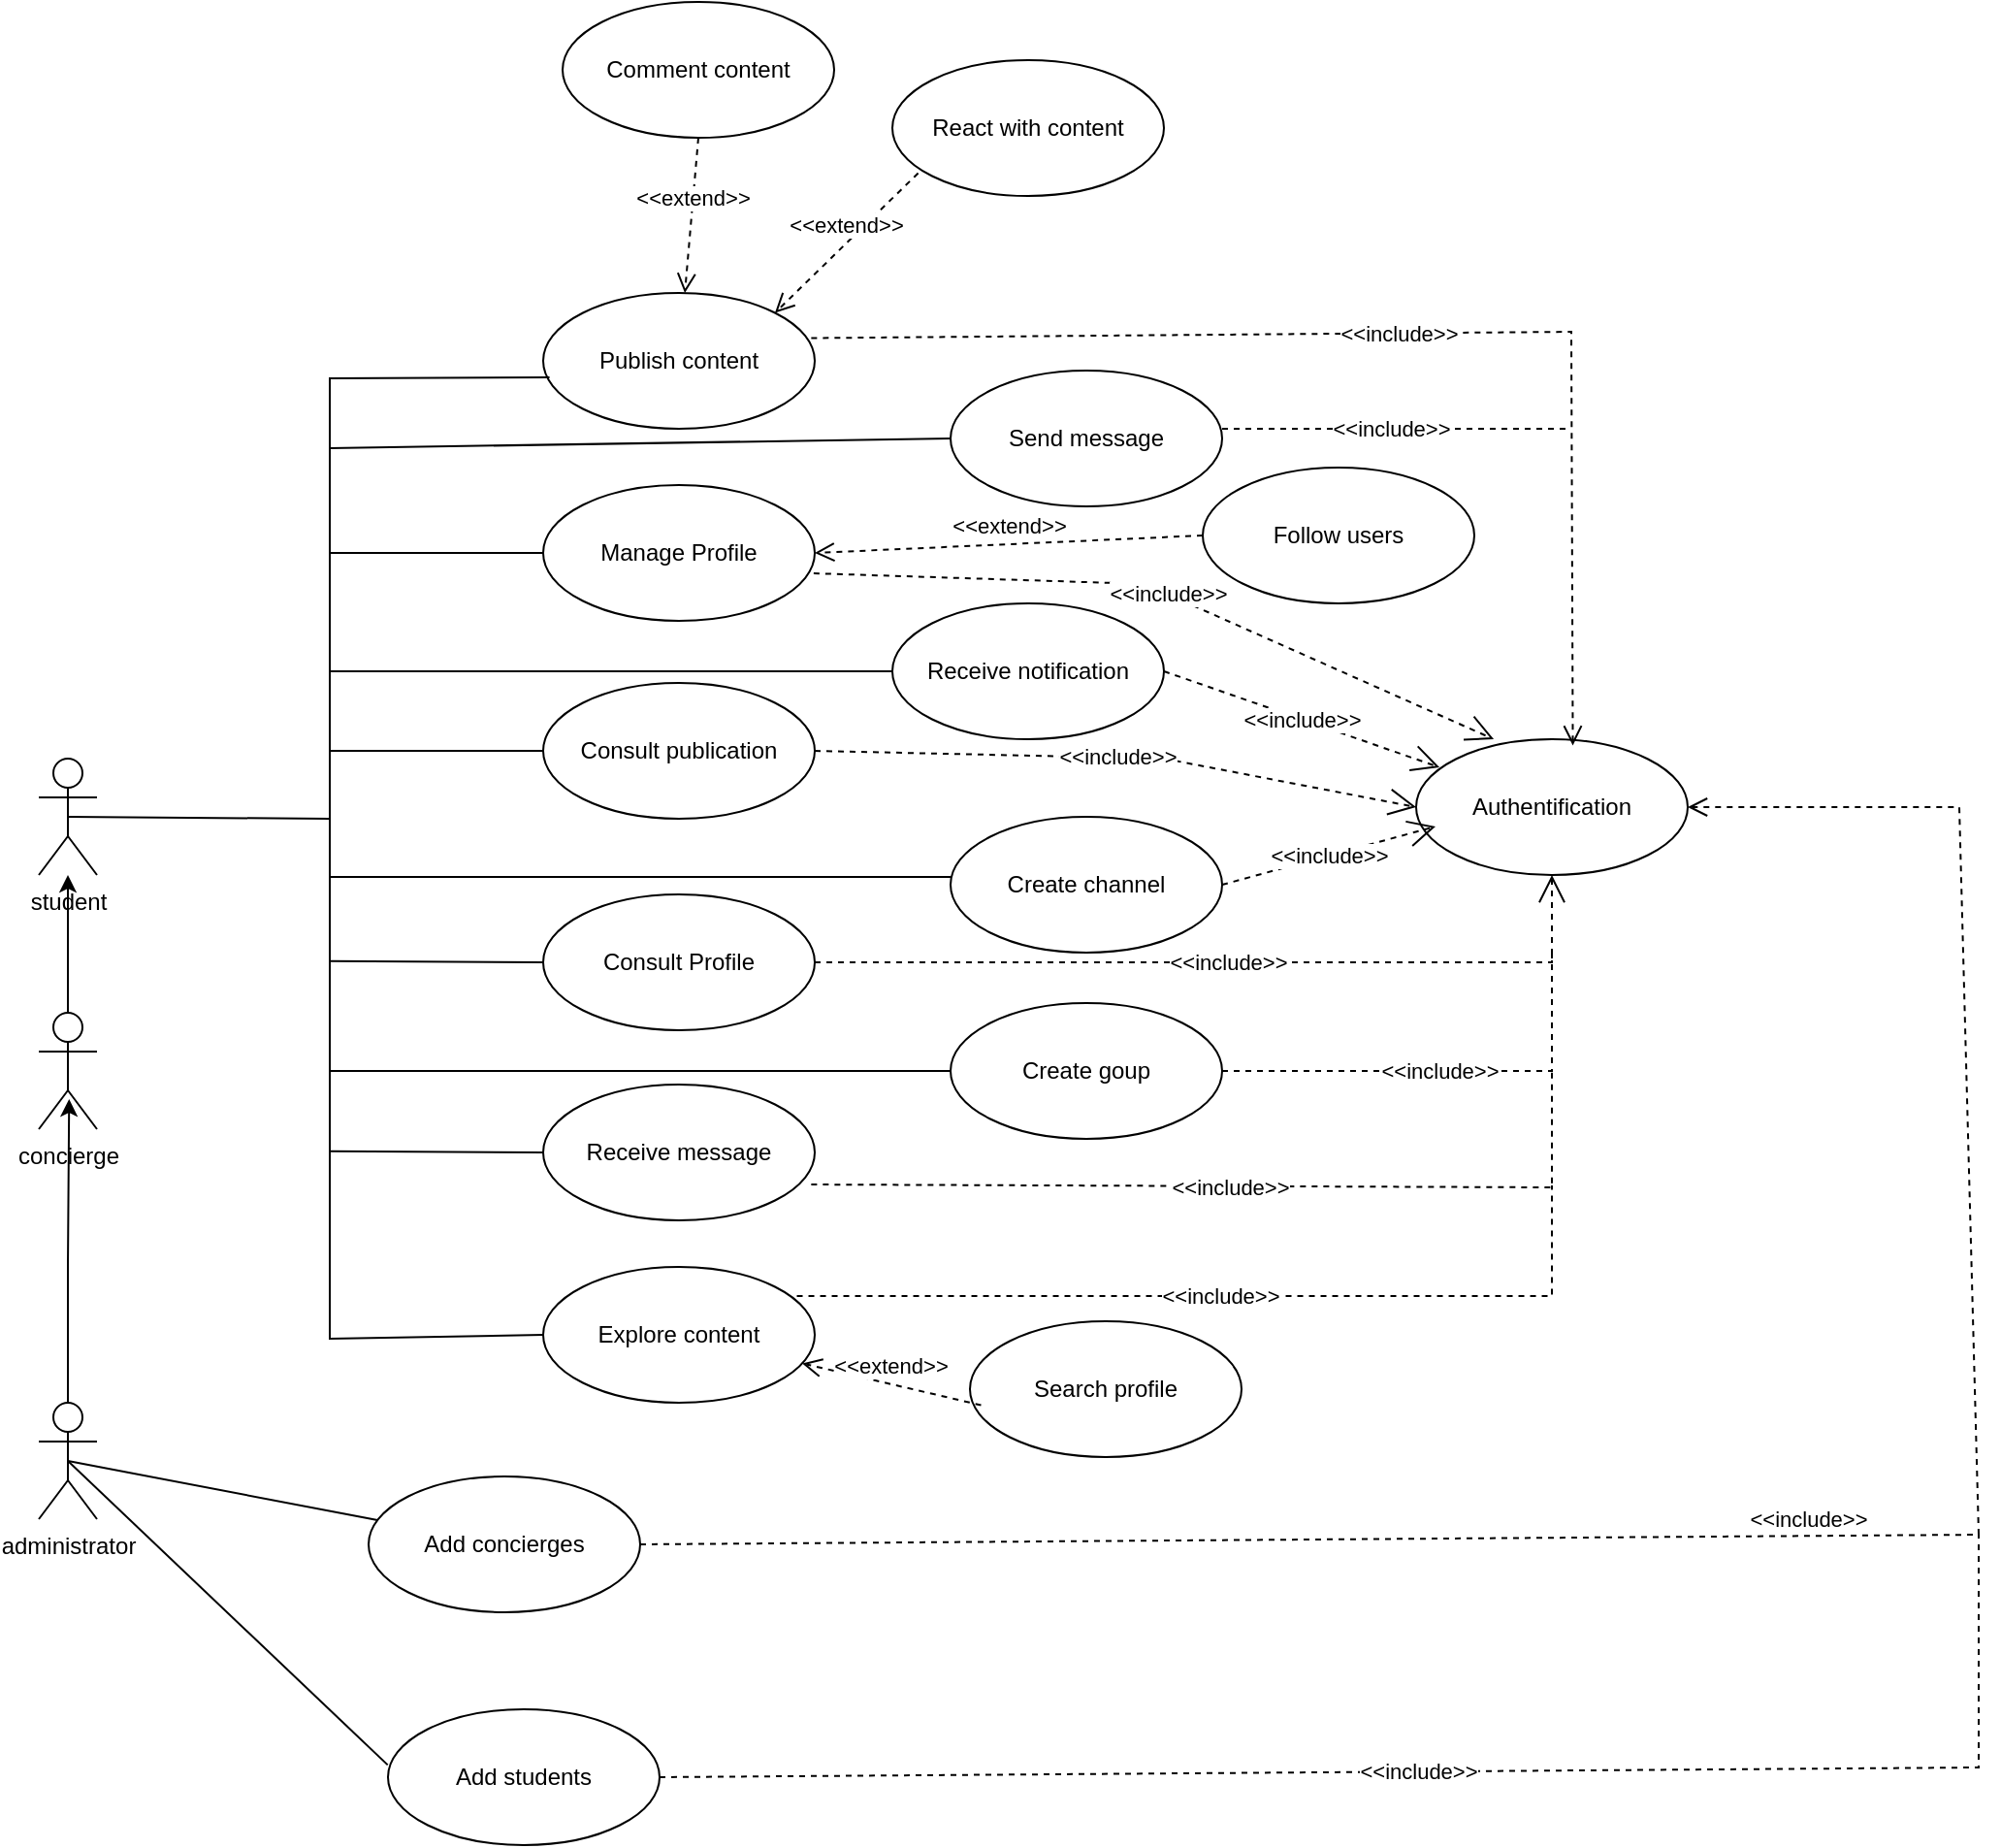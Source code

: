 <mxfile version="28.0.1">
  <diagram name="Page-1" id="MQYRrxLWygz6zaAIeAPN">
    <mxGraphModel dx="3407" dy="2035" grid="1" gridSize="10" guides="1" tooltips="1" connect="1" arrows="1" fold="1" page="1" pageScale="1" pageWidth="827" pageHeight="1169" math="0" shadow="0">
      <root>
        <mxCell id="0" />
        <mxCell id="1" parent="0" />
        <mxCell id="gOqKM7VxM6Snm3rHcN79-1" value="student" style="shape=umlActor;verticalLabelPosition=bottom;verticalAlign=top;html=1;" vertex="1" parent="1">
          <mxGeometry x="-870" y="260" width="30" height="60" as="geometry" />
        </mxCell>
        <mxCell id="gOqKM7VxM6Snm3rHcN79-2" value="Authentification" style="ellipse;whiteSpace=wrap;html=1;" vertex="1" parent="1">
          <mxGeometry x="-160" y="250" width="140" height="70" as="geometry" />
        </mxCell>
        <mxCell id="gOqKM7VxM6Snm3rHcN79-3" value="Publish content" style="ellipse;whiteSpace=wrap;html=1;" vertex="1" parent="1">
          <mxGeometry x="-610" y="20" width="140" height="70" as="geometry" />
        </mxCell>
        <mxCell id="gOqKM7VxM6Snm3rHcN79-4" value="Receive message" style="ellipse;whiteSpace=wrap;html=1;" vertex="1" parent="1">
          <mxGeometry x="-610" y="428" width="140" height="70" as="geometry" />
        </mxCell>
        <mxCell id="gOqKM7VxM6Snm3rHcN79-5" value="Consult publication" style="ellipse;whiteSpace=wrap;html=1;" vertex="1" parent="1">
          <mxGeometry x="-610" y="221" width="140" height="70" as="geometry" />
        </mxCell>
        <mxCell id="gOqKM7VxM6Snm3rHcN79-6" value="Consult Profile" style="ellipse;whiteSpace=wrap;html=1;" vertex="1" parent="1">
          <mxGeometry x="-610" y="330" width="140" height="70" as="geometry" />
        </mxCell>
        <mxCell id="gOqKM7VxM6Snm3rHcN79-7" value="Manage Profile" style="ellipse;whiteSpace=wrap;html=1;" vertex="1" parent="1">
          <mxGeometry x="-610" y="119" width="140" height="70" as="geometry" />
        </mxCell>
        <mxCell id="gOqKM7VxM6Snm3rHcN79-8" value="Send message" style="ellipse;whiteSpace=wrap;html=1;" vertex="1" parent="1">
          <mxGeometry x="-400" y="60" width="140" height="70" as="geometry" />
        </mxCell>
        <mxCell id="gOqKM7VxM6Snm3rHcN79-9" value="Receive notification" style="ellipse;whiteSpace=wrap;html=1;" vertex="1" parent="1">
          <mxGeometry x="-430" y="180" width="140" height="70" as="geometry" />
        </mxCell>
        <mxCell id="gOqKM7VxM6Snm3rHcN79-10" value="Search profile" style="ellipse;whiteSpace=wrap;html=1;" vertex="1" parent="1">
          <mxGeometry x="-390" y="550" width="140" height="70" as="geometry" />
        </mxCell>
        <mxCell id="gOqKM7VxM6Snm3rHcN79-11" value="Create goup" style="ellipse;whiteSpace=wrap;html=1;" vertex="1" parent="1">
          <mxGeometry x="-400" y="386" width="140" height="70" as="geometry" />
        </mxCell>
        <mxCell id="gOqKM7VxM6Snm3rHcN79-12" value="Explore content" style="ellipse;whiteSpace=wrap;html=1;" vertex="1" parent="1">
          <mxGeometry x="-610" y="522" width="140" height="70" as="geometry" />
        </mxCell>
        <mxCell id="gOqKM7VxM6Snm3rHcN79-13" value="Create channel" style="ellipse;whiteSpace=wrap;html=1;" vertex="1" parent="1">
          <mxGeometry x="-400" y="290" width="140" height="70" as="geometry" />
        </mxCell>
        <mxCell id="gOqKM7VxM6Snm3rHcN79-14" value="React with content" style="ellipse;whiteSpace=wrap;html=1;" vertex="1" parent="1">
          <mxGeometry x="-430" y="-100" width="140" height="70" as="geometry" />
        </mxCell>
        <mxCell id="gOqKM7VxM6Snm3rHcN79-15" value="Comment content" style="ellipse;whiteSpace=wrap;html=1;" vertex="1" parent="1">
          <mxGeometry x="-600" y="-130" width="140" height="70" as="geometry" />
        </mxCell>
        <mxCell id="gOqKM7VxM6Snm3rHcN79-16" value="Follow users" style="ellipse;whiteSpace=wrap;html=1;" vertex="1" parent="1">
          <mxGeometry x="-270" y="110" width="140" height="70" as="geometry" />
        </mxCell>
        <mxCell id="gOqKM7VxM6Snm3rHcN79-27" value="" style="endArrow=none;html=1;rounded=0;entryX=0.059;entryY=0.636;entryDx=0;entryDy=0;entryPerimeter=0;" edge="1" parent="1">
          <mxGeometry width="50" height="50" relative="1" as="geometry">
            <mxPoint x="-720" y="170" as="sourcePoint" />
            <mxPoint x="-606.74" y="63.52" as="targetPoint" />
            <Array as="points">
              <mxPoint x="-720" y="64" />
            </Array>
          </mxGeometry>
        </mxCell>
        <mxCell id="gOqKM7VxM6Snm3rHcN79-28" value="" style="endArrow=none;html=1;rounded=0;entryX=0;entryY=0.5;entryDx=0;entryDy=0;" edge="1" parent="1" target="gOqKM7VxM6Snm3rHcN79-7">
          <mxGeometry width="50" height="50" relative="1" as="geometry">
            <mxPoint x="-720" y="240" as="sourcePoint" />
            <mxPoint x="-596.74" y="73.52" as="targetPoint" />
            <Array as="points">
              <mxPoint x="-720" y="154" />
            </Array>
          </mxGeometry>
        </mxCell>
        <mxCell id="gOqKM7VxM6Snm3rHcN79-29" value="" style="endArrow=none;html=1;rounded=0;entryX=0;entryY=0.5;entryDx=0;entryDy=0;" edge="1" parent="1" target="gOqKM7VxM6Snm3rHcN79-8">
          <mxGeometry width="50" height="50" relative="1" as="geometry">
            <mxPoint x="-720" y="100" as="sourcePoint" />
            <mxPoint x="-400" y="55" as="targetPoint" />
          </mxGeometry>
        </mxCell>
        <mxCell id="gOqKM7VxM6Snm3rHcN79-30" value="" style="endArrow=none;html=1;rounded=0;entryX=0;entryY=0.5;entryDx=0;entryDy=0;" edge="1" parent="1" target="gOqKM7VxM6Snm3rHcN79-9">
          <mxGeometry width="50" height="50" relative="1" as="geometry">
            <mxPoint x="-720" y="215" as="sourcePoint" />
            <mxPoint x="-390" y="105" as="targetPoint" />
          </mxGeometry>
        </mxCell>
        <mxCell id="gOqKM7VxM6Snm3rHcN79-31" value="" style="endArrow=none;html=1;rounded=0;entryX=0;entryY=0.5;entryDx=0;entryDy=0;" edge="1" parent="1">
          <mxGeometry width="50" height="50" relative="1" as="geometry">
            <mxPoint x="-720" y="240" as="sourcePoint" />
            <mxPoint x="-400" y="321" as="targetPoint" />
            <Array as="points">
              <mxPoint x="-720" y="321" />
            </Array>
          </mxGeometry>
        </mxCell>
        <mxCell id="gOqKM7VxM6Snm3rHcN79-32" value="" style="endArrow=none;html=1;rounded=0;entryX=0;entryY=0.5;entryDx=0;entryDy=0;" edge="1" parent="1" target="gOqKM7VxM6Snm3rHcN79-5">
          <mxGeometry width="50" height="50" relative="1" as="geometry">
            <mxPoint x="-720" y="256" as="sourcePoint" />
            <mxPoint x="-390" y="215" as="targetPoint" />
          </mxGeometry>
        </mxCell>
        <mxCell id="gOqKM7VxM6Snm3rHcN79-33" value="" style="endArrow=none;html=1;rounded=0;entryX=0;entryY=0.5;entryDx=0;entryDy=0;" edge="1" parent="1" target="gOqKM7VxM6Snm3rHcN79-11">
          <mxGeometry width="50" height="50" relative="1" as="geometry">
            <mxPoint x="-720" y="320" as="sourcePoint" />
            <mxPoint x="-400" y="421" as="targetPoint" />
            <Array as="points">
              <mxPoint x="-720" y="421" />
            </Array>
          </mxGeometry>
        </mxCell>
        <mxCell id="gOqKM7VxM6Snm3rHcN79-34" value="" style="endArrow=none;html=1;rounded=0;entryX=0;entryY=0.5;entryDx=0;entryDy=0;" edge="1" parent="1" target="gOqKM7VxM6Snm3rHcN79-6">
          <mxGeometry width="50" height="50" relative="1" as="geometry">
            <mxPoint x="-720" y="364.38" as="sourcePoint" />
            <mxPoint x="-610" y="364.38" as="targetPoint" />
          </mxGeometry>
        </mxCell>
        <mxCell id="gOqKM7VxM6Snm3rHcN79-35" value="" style="endArrow=none;html=1;rounded=0;entryX=0;entryY=0.5;entryDx=0;entryDy=0;" edge="1" parent="1" target="gOqKM7VxM6Snm3rHcN79-12">
          <mxGeometry width="50" height="50" relative="1" as="geometry">
            <mxPoint x="-720" y="419" as="sourcePoint" />
            <mxPoint x="-610" y="571" as="targetPoint" />
            <Array as="points">
              <mxPoint x="-720" y="559" />
            </Array>
          </mxGeometry>
        </mxCell>
        <mxCell id="gOqKM7VxM6Snm3rHcN79-36" value="" style="endArrow=none;html=1;rounded=0;entryX=0;entryY=0.5;entryDx=0;entryDy=0;" edge="1" parent="1" target="gOqKM7VxM6Snm3rHcN79-4">
          <mxGeometry width="50" height="50" relative="1" as="geometry">
            <mxPoint x="-720" y="462.38" as="sourcePoint" />
            <mxPoint x="-610" y="463" as="targetPoint" />
          </mxGeometry>
        </mxCell>
        <mxCell id="gOqKM7VxM6Snm3rHcN79-38" value="" style="endArrow=none;html=1;rounded=0;exitX=0.5;exitY=0.5;exitDx=0;exitDy=0;exitPerimeter=0;" edge="1" parent="1" source="gOqKM7VxM6Snm3rHcN79-1">
          <mxGeometry width="50" height="50" relative="1" as="geometry">
            <mxPoint x="-800" y="341" as="sourcePoint" />
            <mxPoint x="-720" y="291" as="targetPoint" />
          </mxGeometry>
        </mxCell>
        <mxCell id="gOqKM7VxM6Snm3rHcN79-40" value="&amp;lt;&amp;lt;extend&amp;gt;&amp;gt;" style="html=1;verticalAlign=bottom;endArrow=open;dashed=1;endSize=8;curved=0;rounded=0;exitX=0.5;exitY=1;exitDx=0;exitDy=0;" edge="1" parent="1" source="gOqKM7VxM6Snm3rHcN79-15" target="gOqKM7VxM6Snm3rHcN79-3">
          <mxGeometry relative="1" as="geometry">
            <mxPoint x="-630" y="-60" as="sourcePoint" />
            <mxPoint x="-710" y="-60" as="targetPoint" />
          </mxGeometry>
        </mxCell>
        <mxCell id="gOqKM7VxM6Snm3rHcN79-41" value="&amp;lt;&amp;lt;extend&amp;gt;&amp;gt;" style="html=1;verticalAlign=bottom;endArrow=open;dashed=1;endSize=8;curved=0;rounded=0;exitX=0.095;exitY=0.832;exitDx=0;exitDy=0;entryX=1;entryY=0;entryDx=0;entryDy=0;exitPerimeter=0;" edge="1" parent="1" source="gOqKM7VxM6Snm3rHcN79-14" target="gOqKM7VxM6Snm3rHcN79-3">
          <mxGeometry relative="1" as="geometry">
            <mxPoint x="-399.497" y="-20.251" as="sourcePoint" />
            <mxPoint x="-470" y="55" as="targetPoint" />
          </mxGeometry>
        </mxCell>
        <mxCell id="gOqKM7VxM6Snm3rHcN79-42" value="&amp;lt;&amp;lt;extend&amp;gt;&amp;gt;" style="html=1;verticalAlign=bottom;endArrow=open;dashed=1;endSize=8;curved=0;rounded=0;exitX=0;exitY=0.5;exitDx=0;exitDy=0;entryX=1;entryY=0.5;entryDx=0;entryDy=0;" edge="1" parent="1" source="gOqKM7VxM6Snm3rHcN79-16" target="gOqKM7VxM6Snm3rHcN79-7">
          <mxGeometry relative="1" as="geometry">
            <mxPoint x="-389" y="-10" as="sourcePoint" />
            <mxPoint x="-460" y="65" as="targetPoint" />
          </mxGeometry>
        </mxCell>
        <mxCell id="gOqKM7VxM6Snm3rHcN79-43" value="&amp;lt;&amp;lt;include&amp;gt;&amp;gt;" style="html=1;verticalAlign=bottom;endArrow=open;dashed=1;endSize=8;curved=0;rounded=0;entryX=0.577;entryY=0.046;entryDx=0;entryDy=0;entryPerimeter=0;exitX=0.987;exitY=0.332;exitDx=0;exitDy=0;exitPerimeter=0;" edge="1" parent="1" source="gOqKM7VxM6Snm3rHcN79-3" target="gOqKM7VxM6Snm3rHcN79-2">
          <mxGeometry x="-0.003" y="-9" relative="1" as="geometry">
            <mxPoint x="-79" as="sourcePoint" />
            <mxPoint x="-460" y="65" as="targetPoint" />
            <Array as="points">
              <mxPoint x="-80" y="40" />
            </Array>
            <mxPoint x="1" as="offset" />
          </mxGeometry>
        </mxCell>
        <mxCell id="gOqKM7VxM6Snm3rHcN79-45" value="" style="endArrow=none;dashed=1;html=1;rounded=0;" edge="1" parent="1">
          <mxGeometry width="50" height="50" relative="1" as="geometry">
            <mxPoint x="-260" y="90" as="sourcePoint" />
            <mxPoint x="-80" y="90" as="targetPoint" />
          </mxGeometry>
        </mxCell>
        <mxCell id="gOqKM7VxM6Snm3rHcN79-46" value="&amp;lt;&amp;lt;include&amp;gt;&amp;gt;" style="edgeLabel;html=1;align=center;verticalAlign=middle;resizable=0;points=[];" vertex="1" connectable="0" parent="gOqKM7VxM6Snm3rHcN79-45">
          <mxGeometry x="-0.02" y="-3" relative="1" as="geometry">
            <mxPoint x="-1" y="-3" as="offset" />
          </mxGeometry>
        </mxCell>
        <mxCell id="gOqKM7VxM6Snm3rHcN79-53" value="&amp;lt;&amp;lt;include&amp;gt;&amp;gt;" style="endArrow=open;endSize=12;dashed=1;html=1;rounded=0;exitX=0.996;exitY=0.65;exitDx=0;exitDy=0;exitPerimeter=0;entryX=0.286;entryY=0;entryDx=0;entryDy=0;entryPerimeter=0;" edge="1" parent="1" source="gOqKM7VxM6Snm3rHcN79-7" target="gOqKM7VxM6Snm3rHcN79-2">
          <mxGeometry width="160" relative="1" as="geometry">
            <mxPoint x="-310" y="200" as="sourcePoint" />
            <mxPoint x="-150" y="200" as="targetPoint" />
            <Array as="points">
              <mxPoint x="-300" y="170" />
            </Array>
          </mxGeometry>
        </mxCell>
        <mxCell id="gOqKM7VxM6Snm3rHcN79-54" value="&amp;lt;&amp;lt;include&amp;gt;&amp;gt;" style="endArrow=open;endSize=12;dashed=1;html=1;rounded=0;exitX=1;exitY=0.5;exitDx=0;exitDy=0;entryX=0;entryY=0.5;entryDx=0;entryDy=0;" edge="1" parent="1" source="gOqKM7VxM6Snm3rHcN79-5" target="gOqKM7VxM6Snm3rHcN79-2">
          <mxGeometry width="160" relative="1" as="geometry">
            <mxPoint x="-461" y="175" as="sourcePoint" />
            <mxPoint x="-110" y="260" as="targetPoint" />
            <Array as="points">
              <mxPoint x="-290" y="260" />
            </Array>
          </mxGeometry>
        </mxCell>
        <mxCell id="gOqKM7VxM6Snm3rHcN79-55" value="&amp;lt;&amp;lt;include&amp;gt;&amp;gt;" style="endArrow=open;endSize=12;dashed=1;html=1;rounded=0;exitX=1;exitY=0.5;exitDx=0;exitDy=0;entryX=0.086;entryY=0.207;entryDx=0;entryDy=0;entryPerimeter=0;" edge="1" parent="1" source="gOqKM7VxM6Snm3rHcN79-9" target="gOqKM7VxM6Snm3rHcN79-2">
          <mxGeometry width="160" relative="1" as="geometry">
            <mxPoint x="-460" y="266" as="sourcePoint" />
            <mxPoint x="-150" y="295" as="targetPoint" />
            <Array as="points" />
          </mxGeometry>
        </mxCell>
        <mxCell id="gOqKM7VxM6Snm3rHcN79-56" value="&amp;lt;&amp;lt;include&amp;gt;&amp;gt;" style="endArrow=open;endSize=12;dashed=1;html=1;rounded=0;exitX=1;exitY=0.5;exitDx=0;exitDy=0;entryX=0;entryY=0.5;entryDx=0;entryDy=0;" edge="1" parent="1" source="gOqKM7VxM6Snm3rHcN79-13">
          <mxGeometry width="160" relative="1" as="geometry">
            <mxPoint x="-460" y="266" as="sourcePoint" />
            <mxPoint x="-150" y="295" as="targetPoint" />
            <Array as="points" />
          </mxGeometry>
        </mxCell>
        <mxCell id="gOqKM7VxM6Snm3rHcN79-57" value="&amp;lt;&amp;lt;include&amp;gt;&amp;gt;" style="endArrow=open;endSize=12;dashed=1;html=1;rounded=0;exitX=1;exitY=0.5;exitDx=0;exitDy=0;entryX=0.5;entryY=1;entryDx=0;entryDy=0;" edge="1" parent="1" source="gOqKM7VxM6Snm3rHcN79-6" target="gOqKM7VxM6Snm3rHcN79-2">
          <mxGeometry width="160" relative="1" as="geometry">
            <mxPoint x="-250" y="335" as="sourcePoint" />
            <mxPoint x="-140" y="305" as="targetPoint" />
            <Array as="points">
              <mxPoint x="-90" y="365" />
            </Array>
          </mxGeometry>
        </mxCell>
        <mxCell id="gOqKM7VxM6Snm3rHcN79-58" value="" style="endArrow=none;dashed=1;html=1;rounded=0;exitX=1;exitY=0.5;exitDx=0;exitDy=0;" edge="1" parent="1" source="gOqKM7VxM6Snm3rHcN79-11">
          <mxGeometry width="50" height="50" relative="1" as="geometry">
            <mxPoint x="-210" y="428" as="sourcePoint" />
            <mxPoint x="-90" y="360" as="targetPoint" />
            <Array as="points">
              <mxPoint x="-90" y="421" />
            </Array>
          </mxGeometry>
        </mxCell>
        <mxCell id="gOqKM7VxM6Snm3rHcN79-59" value="&amp;lt;&amp;lt;include&amp;gt;&amp;gt;" style="edgeLabel;html=1;align=center;verticalAlign=middle;resizable=0;points=[];" vertex="1" connectable="0" parent="gOqKM7VxM6Snm3rHcN79-58">
          <mxGeometry x="-0.02" y="-3" relative="1" as="geometry">
            <mxPoint x="-1" y="-3" as="offset" />
          </mxGeometry>
        </mxCell>
        <mxCell id="gOqKM7VxM6Snm3rHcN79-61" value="" style="endArrow=none;dashed=1;html=1;rounded=0;exitX=0.987;exitY=0.736;exitDx=0;exitDy=0;exitPerimeter=0;" edge="1" parent="1" source="gOqKM7VxM6Snm3rHcN79-4">
          <mxGeometry width="50" height="50" relative="1" as="geometry">
            <mxPoint x="-260" y="481" as="sourcePoint" />
            <mxPoint x="-90" y="420" as="targetPoint" />
            <Array as="points">
              <mxPoint x="-90" y="481" />
            </Array>
          </mxGeometry>
        </mxCell>
        <mxCell id="gOqKM7VxM6Snm3rHcN79-62" value="&amp;lt;&amp;lt;include&amp;gt;&amp;gt;" style="edgeLabel;html=1;align=center;verticalAlign=middle;resizable=0;points=[];" vertex="1" connectable="0" parent="gOqKM7VxM6Snm3rHcN79-61">
          <mxGeometry x="-0.02" y="-3" relative="1" as="geometry">
            <mxPoint x="-1" y="-3" as="offset" />
          </mxGeometry>
        </mxCell>
        <mxCell id="gOqKM7VxM6Snm3rHcN79-63" value="" style="endArrow=none;dashed=1;html=1;rounded=0;exitX=0.934;exitY=0.214;exitDx=0;exitDy=0;exitPerimeter=0;" edge="1" parent="1" source="gOqKM7VxM6Snm3rHcN79-12">
          <mxGeometry width="50" height="50" relative="1" as="geometry">
            <mxPoint x="-462" y="490" as="sourcePoint" />
            <mxPoint x="-90" y="480" as="targetPoint" />
            <Array as="points">
              <mxPoint x="-90" y="537" />
            </Array>
          </mxGeometry>
        </mxCell>
        <mxCell id="gOqKM7VxM6Snm3rHcN79-64" value="&amp;lt;&amp;lt;include&amp;gt;&amp;gt;" style="edgeLabel;html=1;align=center;verticalAlign=middle;resizable=0;points=[];" vertex="1" connectable="0" parent="gOqKM7VxM6Snm3rHcN79-63">
          <mxGeometry x="-0.02" y="-3" relative="1" as="geometry">
            <mxPoint x="-1" y="-3" as="offset" />
          </mxGeometry>
        </mxCell>
        <mxCell id="gOqKM7VxM6Snm3rHcN79-65" value="&amp;lt;&amp;lt;extend&amp;gt;&amp;gt;" style="html=1;verticalAlign=bottom;endArrow=open;dashed=1;endSize=8;curved=0;rounded=0;exitX=0.041;exitY=0.618;exitDx=0;exitDy=0;exitPerimeter=0;" edge="1" parent="1" source="gOqKM7VxM6Snm3rHcN79-10" target="gOqKM7VxM6Snm3rHcN79-12">
          <mxGeometry relative="1" as="geometry">
            <mxPoint x="-340" y="660" as="sourcePoint" />
            <mxPoint x="-540" y="669" as="targetPoint" />
          </mxGeometry>
        </mxCell>
        <mxCell id="gOqKM7VxM6Snm3rHcN79-73" value="" style="edgeStyle=orthogonalEdgeStyle;rounded=0;orthogonalLoop=1;jettySize=auto;html=1;" edge="1" parent="1" source="gOqKM7VxM6Snm3rHcN79-66" target="gOqKM7VxM6Snm3rHcN79-1">
          <mxGeometry relative="1" as="geometry" />
        </mxCell>
        <mxCell id="gOqKM7VxM6Snm3rHcN79-75" value="" style="edgeStyle=orthogonalEdgeStyle;rounded=0;orthogonalLoop=1;jettySize=auto;html=1;entryX=0.521;entryY=0.742;entryDx=0;entryDy=0;entryPerimeter=0;" edge="1" parent="1" source="gOqKM7VxM6Snm3rHcN79-67" target="gOqKM7VxM6Snm3rHcN79-66">
          <mxGeometry relative="1" as="geometry">
            <mxPoint x="-855" y="512" as="targetPoint" />
          </mxGeometry>
        </mxCell>
        <mxCell id="gOqKM7VxM6Snm3rHcN79-67" value="administrator" style="shape=umlActor;verticalLabelPosition=bottom;verticalAlign=top;html=1;" vertex="1" parent="1">
          <mxGeometry x="-870" y="592" width="30" height="60" as="geometry" />
        </mxCell>
        <mxCell id="gOqKM7VxM6Snm3rHcN79-68" value="Add concierges" style="ellipse;whiteSpace=wrap;html=1;" vertex="1" parent="1">
          <mxGeometry x="-700" y="630" width="140" height="70" as="geometry" />
        </mxCell>
        <mxCell id="gOqKM7VxM6Snm3rHcN79-69" value="Add students" style="ellipse;whiteSpace=wrap;html=1;" vertex="1" parent="1">
          <mxGeometry x="-690" y="750" width="140" height="70" as="geometry" />
        </mxCell>
        <mxCell id="gOqKM7VxM6Snm3rHcN79-71" value="" style="endArrow=none;html=1;rounded=0;exitX=0.5;exitY=0.5;exitDx=0;exitDy=0;exitPerimeter=0;" edge="1" parent="1" source="gOqKM7VxM6Snm3rHcN79-67" target="gOqKM7VxM6Snm3rHcN79-68">
          <mxGeometry width="50" height="50" relative="1" as="geometry">
            <mxPoint x="-720" y="510" as="sourcePoint" />
            <mxPoint x="-670" y="460" as="targetPoint" />
          </mxGeometry>
        </mxCell>
        <mxCell id="gOqKM7VxM6Snm3rHcN79-72" value="" style="endArrow=none;html=1;rounded=0;exitX=0.5;exitY=0.5;exitDx=0;exitDy=0;exitPerimeter=0;entryX=-0.001;entryY=0.41;entryDx=0;entryDy=0;entryPerimeter=0;" edge="1" parent="1" source="gOqKM7VxM6Snm3rHcN79-67" target="gOqKM7VxM6Snm3rHcN79-69">
          <mxGeometry width="50" height="50" relative="1" as="geometry">
            <mxPoint x="-845" y="632" as="sourcePoint" />
            <mxPoint x="-686" y="663" as="targetPoint" />
          </mxGeometry>
        </mxCell>
        <mxCell id="gOqKM7VxM6Snm3rHcN79-66" value="concierge" style="shape=umlActor;verticalLabelPosition=bottom;verticalAlign=top;html=1;" vertex="1" parent="1">
          <mxGeometry x="-870" y="391" width="30" height="60" as="geometry" />
        </mxCell>
        <mxCell id="gOqKM7VxM6Snm3rHcN79-77" value="&amp;lt;&amp;lt;include&amp;gt;&amp;gt;" style="html=1;verticalAlign=bottom;endArrow=open;dashed=1;endSize=8;curved=0;rounded=0;entryX=1;entryY=0.5;entryDx=0;entryDy=0;exitX=1;exitY=0.5;exitDx=0;exitDy=0;" edge="1" parent="1" source="gOqKM7VxM6Snm3rHcN79-68" target="gOqKM7VxM6Snm3rHcN79-2">
          <mxGeometry relative="1" as="geometry">
            <mxPoint x="70" y="700" as="sourcePoint" />
            <mxPoint x="-70" y="500" as="targetPoint" />
            <Array as="points">
              <mxPoint x="130" y="660" />
              <mxPoint x="120" y="285" />
            </Array>
          </mxGeometry>
        </mxCell>
        <mxCell id="gOqKM7VxM6Snm3rHcN79-78" value="" style="endArrow=none;dashed=1;html=1;rounded=0;exitX=1;exitY=0.5;exitDx=0;exitDy=0;" edge="1" parent="1" source="gOqKM7VxM6Snm3rHcN79-69">
          <mxGeometry width="50" height="50" relative="1" as="geometry">
            <mxPoint x="-300" y="771" as="sourcePoint" />
            <mxPoint x="130" y="660" as="targetPoint" />
            <Array as="points">
              <mxPoint x="130" y="780" />
            </Array>
          </mxGeometry>
        </mxCell>
        <mxCell id="gOqKM7VxM6Snm3rHcN79-79" value="&amp;lt;&amp;lt;include&amp;gt;&amp;gt;" style="edgeLabel;html=1;align=center;verticalAlign=middle;resizable=0;points=[];" vertex="1" connectable="0" parent="gOqKM7VxM6Snm3rHcN79-78">
          <mxGeometry x="-0.02" y="-3" relative="1" as="geometry">
            <mxPoint x="-1" y="-3" as="offset" />
          </mxGeometry>
        </mxCell>
      </root>
    </mxGraphModel>
  </diagram>
</mxfile>
